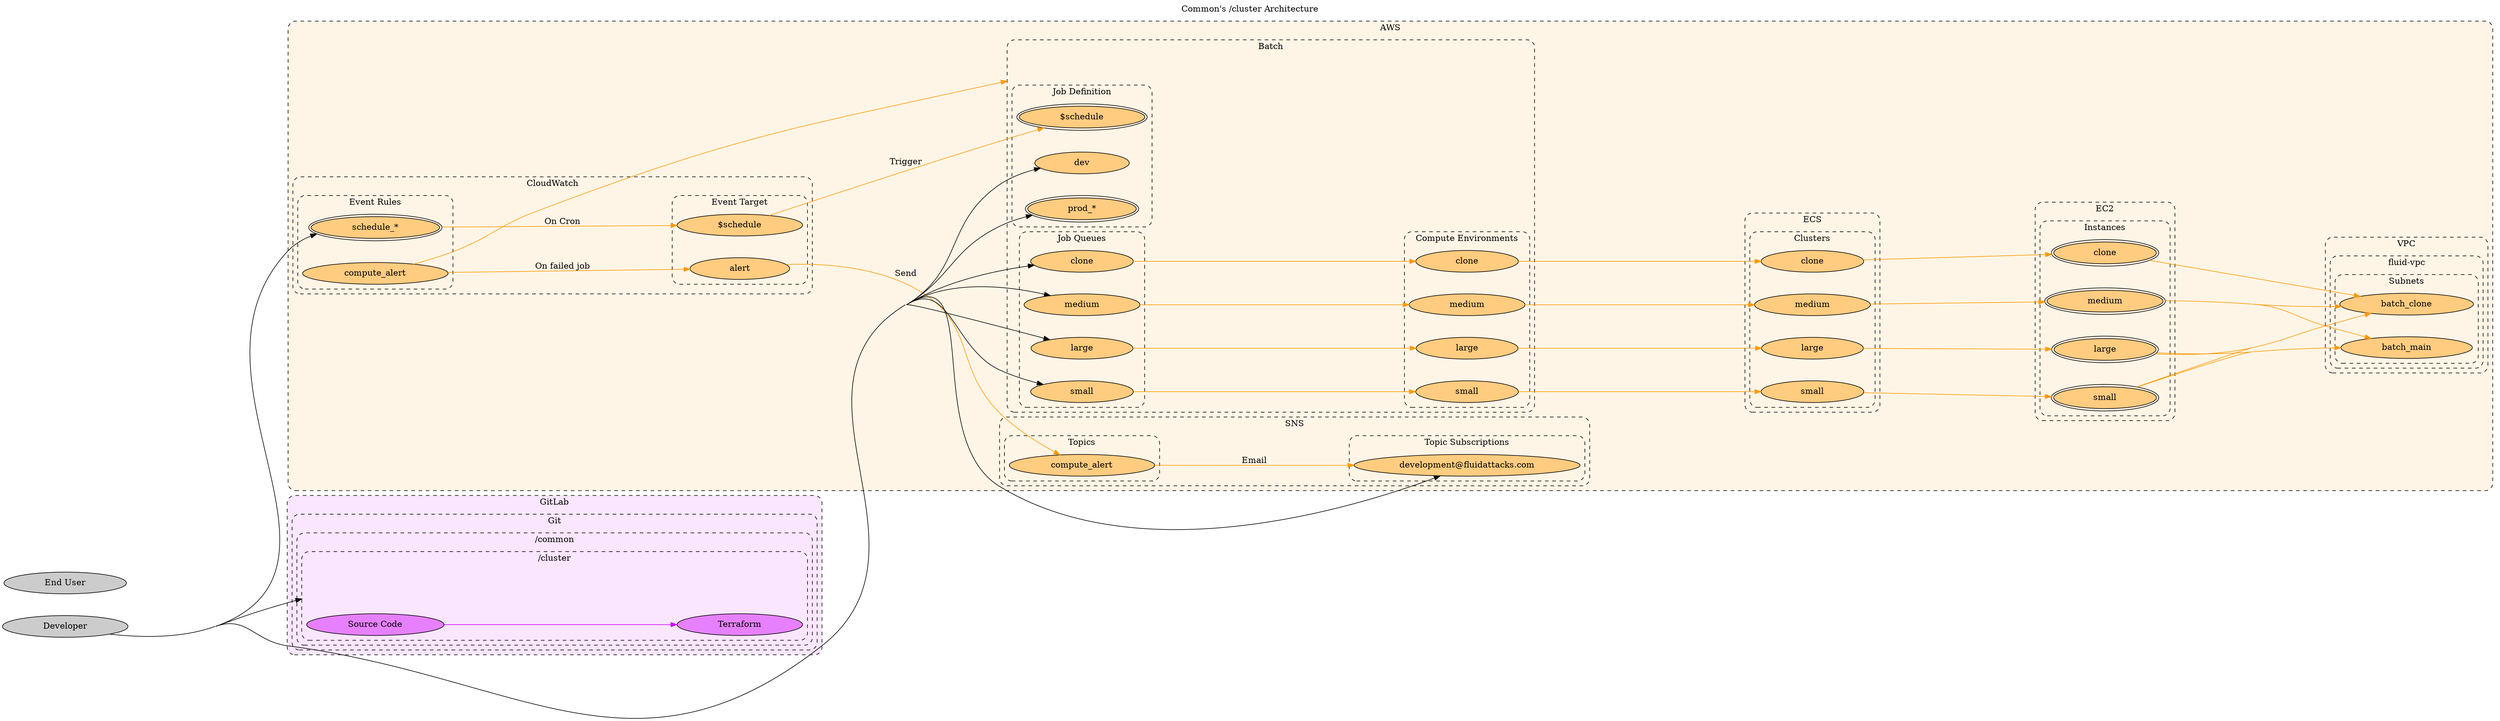 // SPDX-FileCopyrightText: 2022 Fluid Attacks <development@fluidattacks.com>
//
// SPDX-License-Identifier: MPL-2.0

digraph common {
  label="Common's /cluster Architecture"
  labelloc="t"
  compound="true"
  concentrate="true"
  rankdir="LR"
  ranksep="4.0"
  nodesep="0.5"
  overlap="scalexy"

  node[style="filled" margin="0.8,0.0"]
  graph[style="dashed,rounded"]

  subgraph cluster_aws {
    label="AWS"
    bgcolor="0.1 0.1 1.0"
    node[fillcolor="0.1 0.5 1.0"]

    subgraph cluster_aws_batch {
      label="Batch"

      cluster_aws_batch[label="" style="invis"]

      subgraph cluster_aws_batch_compute_envs {
        label="Compute Environments"

        aws_batch_compute_envs_small[label="small"]
        aws_batch_compute_envs_medium[label="medium"]
        aws_batch_compute_envs_large[label="large"]
        aws_batch_compute_envs_clone[label="clone"]
      }

      subgraph cluster_aws_batch_job_definition {
        label="Job Definition"

        aws_batch_job_definition_dev[label="dev"]
        aws_batch_job_definition_schedules[label="$schedule" peripheries="2"]
        aws_batch_job_definition_prod[label="prod_*" peripheries="2"]
      }

      subgraph cluster_aws_batch_job_queues {
        label="Job Queues"

        aws_batch_job_queues_small[label="small"]
        aws_batch_job_queues_medium[label="medium"]
        aws_batch_job_queues_large[label="large"]
        aws_batch_job_queues_clone[label="clone"]
      }
    }

    subgraph cluster_aws_cloudwatch {
      label="CloudWatch"

      subgraph cluster_aws_cloudwatch_event_rules {
        label="Event Rules"

        aws_cloudwatch_event_rules_compute_alert[label="compute_alert"]
        aws_cloudwatch_event_rules_schedule[label="schedule_*" peripheries="2"]
      }

      subgraph cluster_aws_cloudwatch_event_target {
        label="Event Target"

        aws_cloudwatch_event_target_alert[label="alert"]
        aws_cloudwatch_event_target_schedule[label="$schedule"]
      }
    }

    subgraph cluster_aws_ec2 {
      label="EC2"

      subgraph cluster_aws_ec2_instances {
        label="Instances"

        aws_ec2_instances_small[label="small" peripheries="2"]
        aws_ec2_instances_medium[label="medium" peripheries="2"]
        aws_ec2_instances_large[label="large" peripheries="2"]
        aws_ec2_instances_clone[label="clone" peripheries="2"]
      }
    }

    subgraph cluster_aws_ecs {
      label="ECS"

      subgraph cluster_aws_ecs_clusters {
        label="Clusters"

        aws_ecs_clusters_small[label="small"]
        aws_ecs_clusters_medium[label="medium"]
        aws_ecs_clusters_large[label="large"]
        aws_ecs_clusters_clone[label="clone"]
      }
    }

    subgraph cluster_aws_sns {
      label="SNS"

      subgraph cluster_aws_sns_topics {
        label="Topics"

        aws_sns_topics_compute_alert[label="compute_alert"]
      }

      subgraph cluster_aws_sns_topic_subscriptions {
        label="Topic Subscriptions"

        aws_sns_topic_subscription_compute_alert[label="development@fluidattacks.com"]
      }
    }

    subgraph cluster_aws_vpc {
      label="VPC"

      subgraph cluster_aws_vpc_fluid_vpc {
        label="fluid-vpc"

        subgraph cluster_aws_vpc_fluid_vpc_subnets {
          label="Subnets"

          cluster_aws_vpc_fluid_vpc_subnets_batch_clone[label="batch_clone"]
          cluster_aws_vpc_fluid_vpc_subnets_batch_main[label="batch_main"]
        }
      }
    }
  }

  subgraph cluster_cloudflare {
    label="Cloudflare"
    bgcolor="0.6 0.1 1.0"
    node[fillcolor="0.6 0.5 1.0"]
  }

  subgraph cluster_gitlab {
    label="GitLab"
    bgcolor="0.8 0.1 1.0"
    node[fillcolor="0.8 0.5 1.0"]

    subgraph cluster_gitlab_git {
      label="Git"

      subgraph cluster_gitlab_git_common {
        label="/common"

        subgraph cluster_gitlab_git_common_compute {
          label="/cluster"

          cluster_gitlab_git_common_compute[label="" style="invis"]
          gitlab_git_common_compute[label="Source Code"]
          gitlab_git_common_compute_terraform[label="Terraform"]
        }
      }
    }
  }

  edge[color="0.1 1.0 1.0"]
  aws_batch_job_queues_small -> aws_batch_compute_envs_small[]
  aws_batch_compute_envs_small -> aws_ecs_clusters_small[]
  aws_batch_compute_envs_medium -> aws_ecs_clusters_medium[]
  aws_batch_job_queues_medium -> aws_batch_compute_envs_medium[]
  aws_batch_job_queues_large -> aws_batch_compute_envs_large[]
  aws_batch_job_queues_clone -> aws_batch_compute_envs_clone[]
  aws_batch_compute_envs_large -> aws_ecs_clusters_large[]
  aws_batch_compute_envs_clone -> aws_ecs_clusters_clone[]
  aws_cloudwatch_event_rules_compute_alert -> aws_cloudwatch_event_target_alert[label="On failed job"]
  aws_cloudwatch_event_rules_compute_alert -> cluster_aws_batch[lhead="cluster_aws_batch"]
  aws_cloudwatch_event_rules_schedule -> aws_cloudwatch_event_target_schedule[label="On Cron"]
  aws_cloudwatch_event_target_alert -> aws_sns_topics_compute_alert[label="Send"]
  aws_cloudwatch_event_target_schedule -> aws_batch_job_definition_schedules[label="Trigger"]
  aws_ec2_instances_clone -> cluster_aws_vpc_fluid_vpc_subnets_batch_clone[]
  aws_ec2_instances_small -> cluster_aws_vpc_fluid_vpc_subnets_batch_main[]
  aws_ec2_instances_small -> cluster_aws_vpc_fluid_vpc_subnets_batch_clone[]
  aws_ec2_instances_medium -> cluster_aws_vpc_fluid_vpc_subnets_batch_main[]
  aws_ec2_instances_medium -> cluster_aws_vpc_fluid_vpc_subnets_batch_clone[]
  aws_ec2_instances_large -> cluster_aws_vpc_fluid_vpc_subnets_batch_main[]
  aws_ec2_instances_large -> cluster_aws_vpc_fluid_vpc_subnets_batch_clone[]
  aws_ecs_clusters_small -> aws_ec2_instances_small[]
  aws_ecs_clusters_medium -> aws_ec2_instances_medium[]
  aws_ecs_clusters_large -> aws_ec2_instances_large[]
  aws_ecs_clusters_clone -> aws_ec2_instances_clone[]
  aws_sns_topics_compute_alert -> aws_sns_topic_subscription_compute_alert[label="Email"]

  edge[color="0.6 1.0 1.0"]

  edge[color="0.8 1.0 1.0"]
  gitlab_git_common_compute -> gitlab_git_common_compute_terraform[]

  node[fillcolor="0.0 0.0 0.8"]
  customer[label="End User"]
  developer[label="Developer"]

  edge[color="0.0 0.0 0.0"]
  developer -> aws_batch_job_definition_dev[]
  developer -> aws_batch_job_definition_prod[]
  developer -> aws_batch_job_queues_clone[]
  developer -> aws_batch_job_queues_small[]
  developer -> aws_batch_job_queues_medium[]
  developer -> aws_batch_job_queues_large[]
  developer -> aws_cloudwatch_event_rules_schedule[]
  developer -> aws_sns_topic_subscription_compute_alert[]
  developer -> cluster_gitlab_git_common_compute[lhead="cluster_gitlab_git_common_compute"]
}

